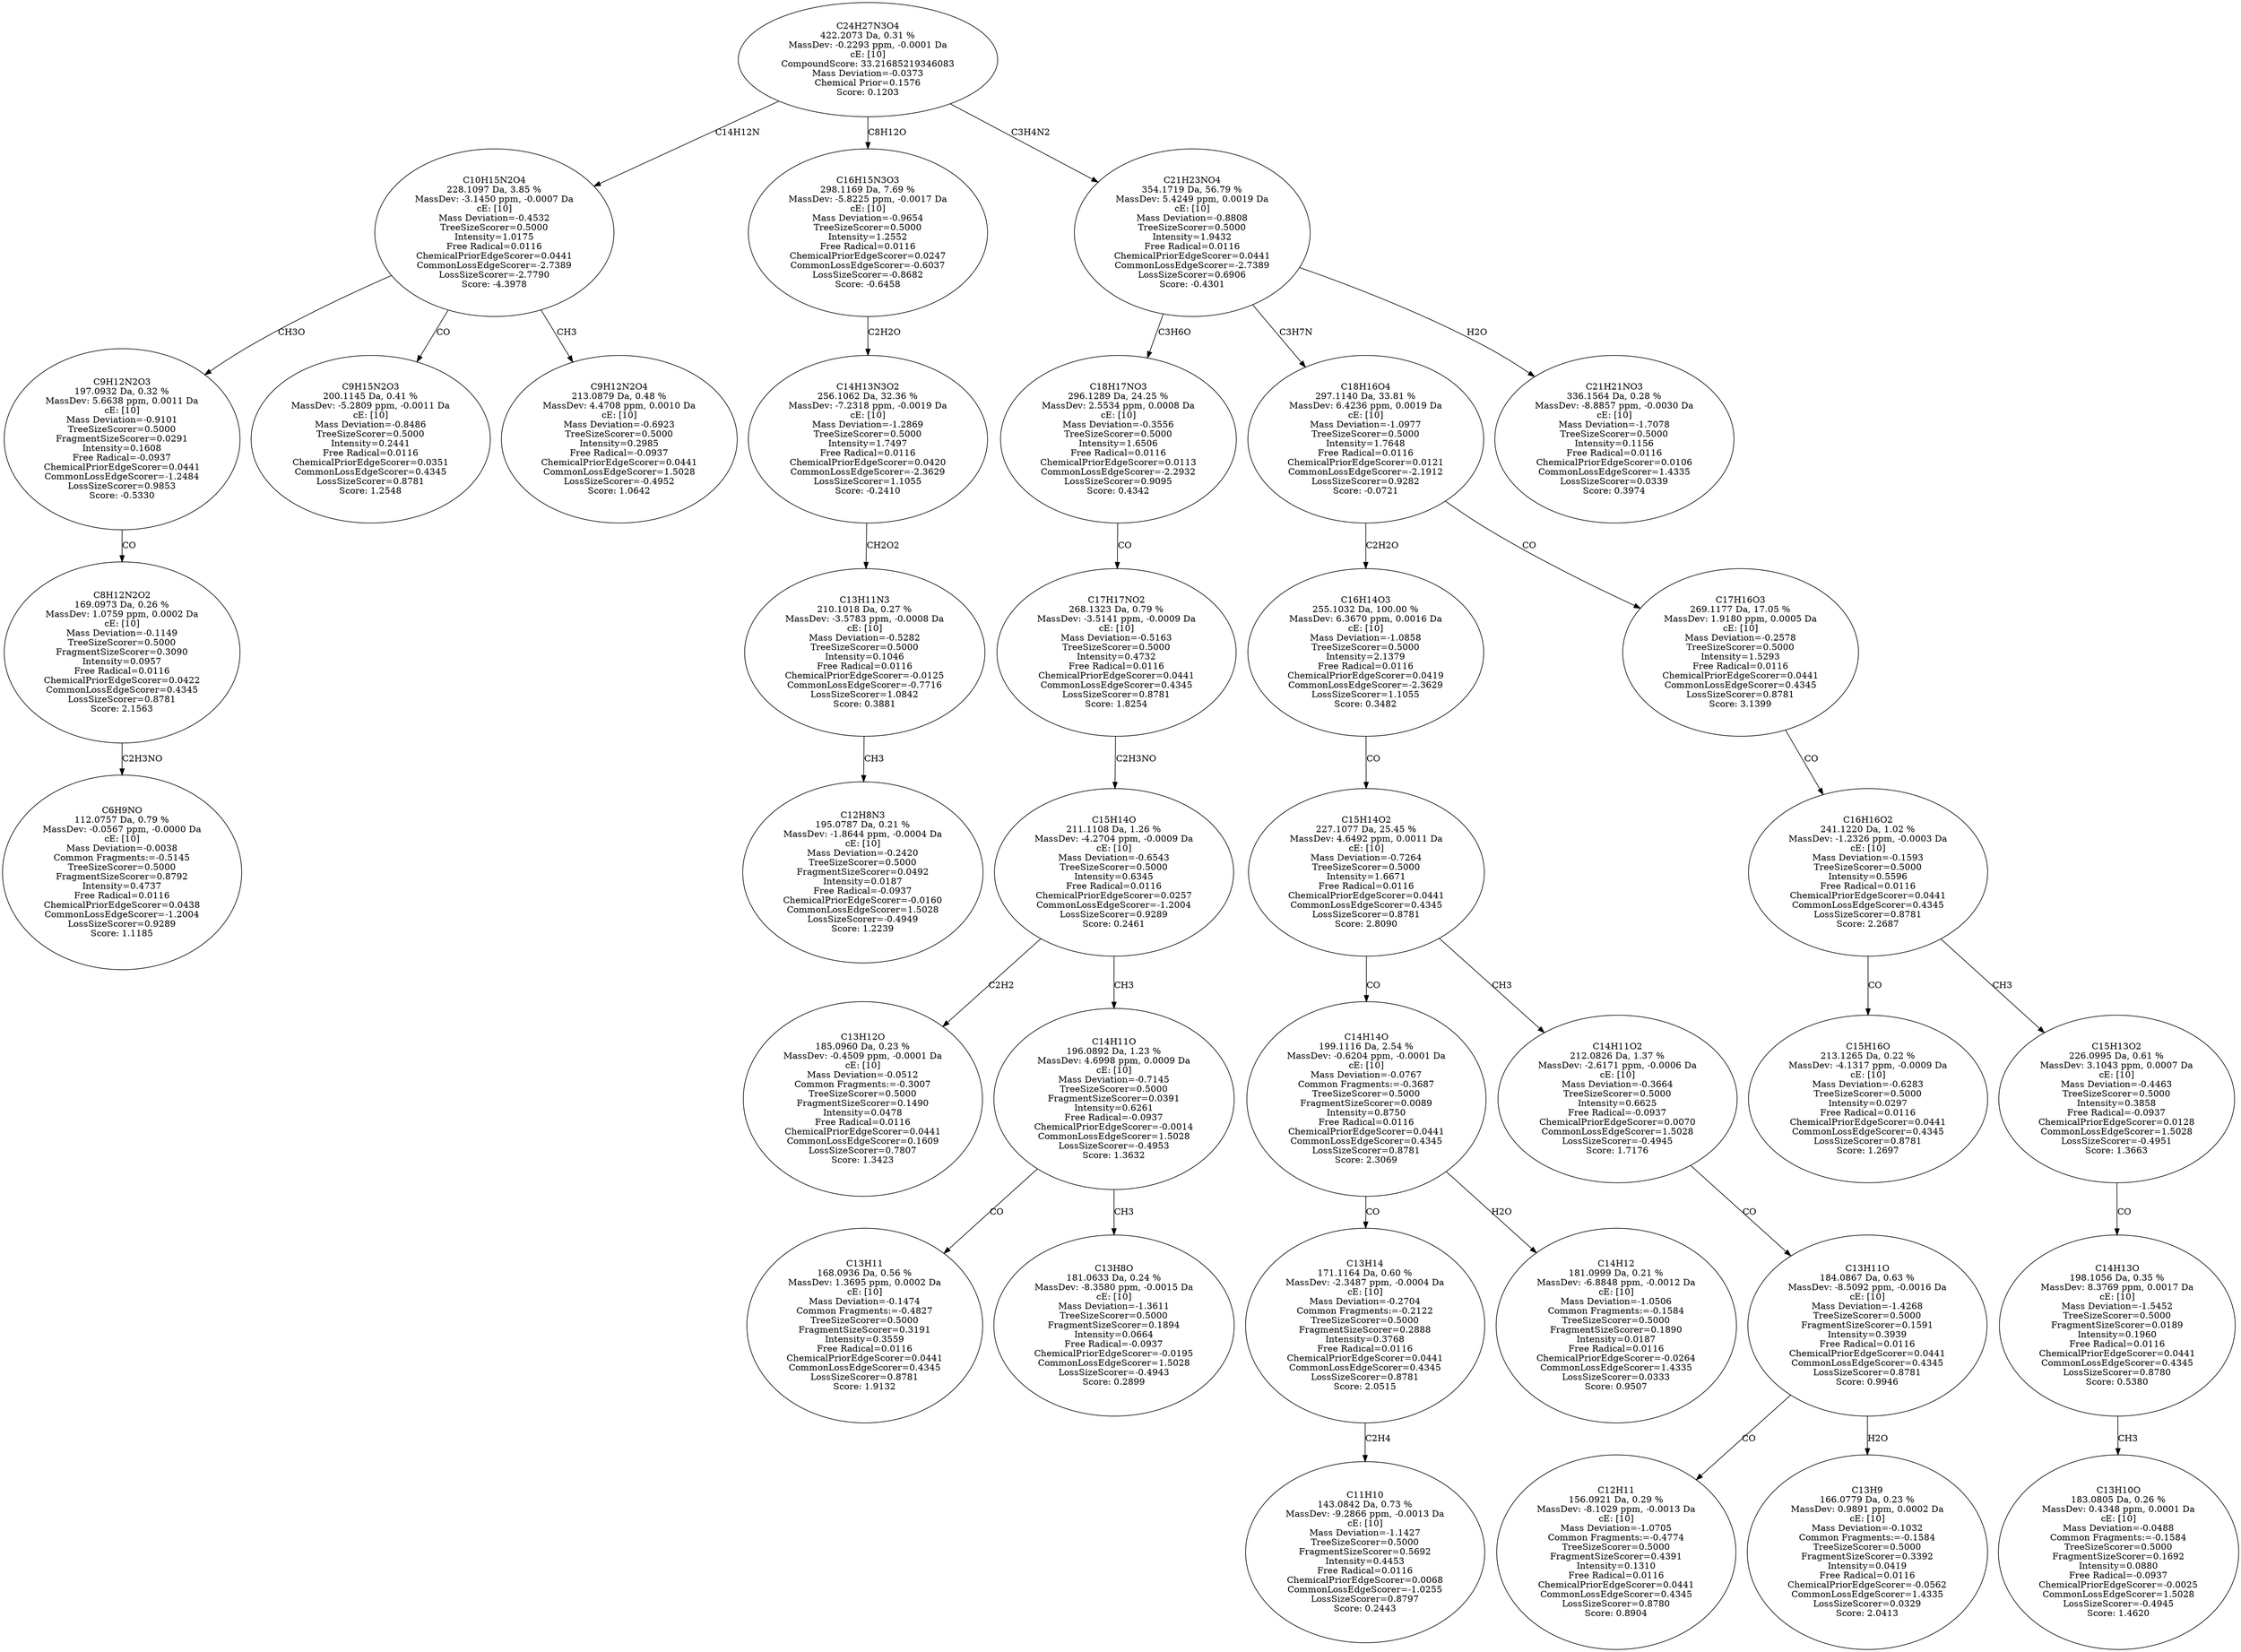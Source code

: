 strict digraph {
v1 [label="C6H9NO\n112.0757 Da, 0.79 %\nMassDev: -0.0567 ppm, -0.0000 Da\ncE: [10]\nMass Deviation=-0.0038\nCommon Fragments:=-0.5145\nTreeSizeScorer=0.5000\nFragmentSizeScorer=0.8792\nIntensity=0.4737\nFree Radical=0.0116\nChemicalPriorEdgeScorer=0.0438\nCommonLossEdgeScorer=-1.2004\nLossSizeScorer=0.9289\nScore: 1.1185"];
v2 [label="C8H12N2O2\n169.0973 Da, 0.26 %\nMassDev: 1.0759 ppm, 0.0002 Da\ncE: [10]\nMass Deviation=-0.1149\nTreeSizeScorer=0.5000\nFragmentSizeScorer=0.3090\nIntensity=0.0957\nFree Radical=0.0116\nChemicalPriorEdgeScorer=0.0422\nCommonLossEdgeScorer=0.4345\nLossSizeScorer=0.8781\nScore: 2.1563"];
v3 [label="C9H12N2O3\n197.0932 Da, 0.32 %\nMassDev: 5.6638 ppm, 0.0011 Da\ncE: [10]\nMass Deviation=-0.9101\nTreeSizeScorer=0.5000\nFragmentSizeScorer=0.0291\nIntensity=0.1608\nFree Radical=-0.0937\nChemicalPriorEdgeScorer=0.0441\nCommonLossEdgeScorer=-1.2484\nLossSizeScorer=0.9853\nScore: -0.5330"];
v4 [label="C9H15N2O3\n200.1145 Da, 0.41 %\nMassDev: -5.2809 ppm, -0.0011 Da\ncE: [10]\nMass Deviation=-0.8486\nTreeSizeScorer=0.5000\nIntensity=0.2441\nFree Radical=0.0116\nChemicalPriorEdgeScorer=0.0351\nCommonLossEdgeScorer=0.4345\nLossSizeScorer=0.8781\nScore: 1.2548"];
v5 [label="C9H12N2O4\n213.0879 Da, 0.48 %\nMassDev: 4.4708 ppm, 0.0010 Da\ncE: [10]\nMass Deviation=-0.6923\nTreeSizeScorer=0.5000\nIntensity=0.2985\nFree Radical=-0.0937\nChemicalPriorEdgeScorer=0.0441\nCommonLossEdgeScorer=1.5028\nLossSizeScorer=-0.4952\nScore: 1.0642"];
v6 [label="C10H15N2O4\n228.1097 Da, 3.85 %\nMassDev: -3.1450 ppm, -0.0007 Da\ncE: [10]\nMass Deviation=-0.4532\nTreeSizeScorer=0.5000\nIntensity=1.0175\nFree Radical=0.0116\nChemicalPriorEdgeScorer=0.0441\nCommonLossEdgeScorer=-2.7389\nLossSizeScorer=-2.7790\nScore: -4.3978"];
v7 [label="C12H8N3\n195.0787 Da, 0.21 %\nMassDev: -1.8644 ppm, -0.0004 Da\ncE: [10]\nMass Deviation=-0.2420\nTreeSizeScorer=0.5000\nFragmentSizeScorer=0.0492\nIntensity=0.0187\nFree Radical=-0.0937\nChemicalPriorEdgeScorer=-0.0160\nCommonLossEdgeScorer=1.5028\nLossSizeScorer=-0.4949\nScore: 1.2239"];
v8 [label="C13H11N3\n210.1018 Da, 0.27 %\nMassDev: -3.5783 ppm, -0.0008 Da\ncE: [10]\nMass Deviation=-0.5282\nTreeSizeScorer=0.5000\nIntensity=0.1046\nFree Radical=0.0116\nChemicalPriorEdgeScorer=-0.0125\nCommonLossEdgeScorer=-0.7716\nLossSizeScorer=1.0842\nScore: 0.3881"];
v9 [label="C14H13N3O2\n256.1062 Da, 32.36 %\nMassDev: -7.2318 ppm, -0.0019 Da\ncE: [10]\nMass Deviation=-1.2869\nTreeSizeScorer=0.5000\nIntensity=1.7497\nFree Radical=0.0116\nChemicalPriorEdgeScorer=0.0420\nCommonLossEdgeScorer=-2.3629\nLossSizeScorer=1.1055\nScore: -0.2410"];
v10 [label="C16H15N3O3\n298.1169 Da, 7.69 %\nMassDev: -5.8225 ppm, -0.0017 Da\ncE: [10]\nMass Deviation=-0.9654\nTreeSizeScorer=0.5000\nIntensity=1.2552\nFree Radical=0.0116\nChemicalPriorEdgeScorer=0.0247\nCommonLossEdgeScorer=-0.6037\nLossSizeScorer=-0.8682\nScore: -0.6458"];
v11 [label="C13H12O\n185.0960 Da, 0.23 %\nMassDev: -0.4509 ppm, -0.0001 Da\ncE: [10]\nMass Deviation=-0.0512\nCommon Fragments:=-0.3007\nTreeSizeScorer=0.5000\nFragmentSizeScorer=0.1490\nIntensity=0.0478\nFree Radical=0.0116\nChemicalPriorEdgeScorer=0.0441\nCommonLossEdgeScorer=0.1609\nLossSizeScorer=0.7807\nScore: 1.3423"];
v12 [label="C13H11\n168.0936 Da, 0.56 %\nMassDev: 1.3695 ppm, 0.0002 Da\ncE: [10]\nMass Deviation=-0.1474\nCommon Fragments:=-0.4827\nTreeSizeScorer=0.5000\nFragmentSizeScorer=0.3191\nIntensity=0.3559\nFree Radical=0.0116\nChemicalPriorEdgeScorer=0.0441\nCommonLossEdgeScorer=0.4345\nLossSizeScorer=0.8781\nScore: 1.9132"];
v13 [label="C13H8O\n181.0633 Da, 0.24 %\nMassDev: -8.3580 ppm, -0.0015 Da\ncE: [10]\nMass Deviation=-1.3611\nTreeSizeScorer=0.5000\nFragmentSizeScorer=0.1894\nIntensity=0.0664\nFree Radical=-0.0937\nChemicalPriorEdgeScorer=-0.0195\nCommonLossEdgeScorer=1.5028\nLossSizeScorer=-0.4943\nScore: 0.2899"];
v14 [label="C14H11O\n196.0892 Da, 1.23 %\nMassDev: 4.6998 ppm, 0.0009 Da\ncE: [10]\nMass Deviation=-0.7145\nTreeSizeScorer=0.5000\nFragmentSizeScorer=0.0391\nIntensity=0.6261\nFree Radical=-0.0937\nChemicalPriorEdgeScorer=-0.0014\nCommonLossEdgeScorer=1.5028\nLossSizeScorer=-0.4953\nScore: 1.3632"];
v15 [label="C15H14O\n211.1108 Da, 1.26 %\nMassDev: -4.2704 ppm, -0.0009 Da\ncE: [10]\nMass Deviation=-0.6543\nTreeSizeScorer=0.5000\nIntensity=0.6345\nFree Radical=0.0116\nChemicalPriorEdgeScorer=0.0257\nCommonLossEdgeScorer=-1.2004\nLossSizeScorer=0.9289\nScore: 0.2461"];
v16 [label="C17H17NO2\n268.1323 Da, 0.79 %\nMassDev: -3.5141 ppm, -0.0009 Da\ncE: [10]\nMass Deviation=-0.5163\nTreeSizeScorer=0.5000\nIntensity=0.4732\nFree Radical=0.0116\nChemicalPriorEdgeScorer=0.0441\nCommonLossEdgeScorer=0.4345\nLossSizeScorer=0.8781\nScore: 1.8254"];
v17 [label="C18H17NO3\n296.1289 Da, 24.25 %\nMassDev: 2.5534 ppm, 0.0008 Da\ncE: [10]\nMass Deviation=-0.3556\nTreeSizeScorer=0.5000\nIntensity=1.6506\nFree Radical=0.0116\nChemicalPriorEdgeScorer=0.0113\nCommonLossEdgeScorer=-2.2932\nLossSizeScorer=0.9095\nScore: 0.4342"];
v18 [label="C11H10\n143.0842 Da, 0.73 %\nMassDev: -9.2866 ppm, -0.0013 Da\ncE: [10]\nMass Deviation=-1.1427\nTreeSizeScorer=0.5000\nFragmentSizeScorer=0.5692\nIntensity=0.4453\nFree Radical=0.0116\nChemicalPriorEdgeScorer=0.0068\nCommonLossEdgeScorer=-1.0255\nLossSizeScorer=0.8797\nScore: 0.2443"];
v19 [label="C13H14\n171.1164 Da, 0.60 %\nMassDev: -2.3487 ppm, -0.0004 Da\ncE: [10]\nMass Deviation=-0.2704\nCommon Fragments:=-0.2122\nTreeSizeScorer=0.5000\nFragmentSizeScorer=0.2888\nIntensity=0.3768\nFree Radical=0.0116\nChemicalPriorEdgeScorer=0.0441\nCommonLossEdgeScorer=0.4345\nLossSizeScorer=0.8781\nScore: 2.0515"];
v20 [label="C14H12\n181.0999 Da, 0.21 %\nMassDev: -6.8848 ppm, -0.0012 Da\ncE: [10]\nMass Deviation=-1.0506\nCommon Fragments:=-0.1584\nTreeSizeScorer=0.5000\nFragmentSizeScorer=0.1890\nIntensity=0.0187\nFree Radical=0.0116\nChemicalPriorEdgeScorer=-0.0264\nCommonLossEdgeScorer=1.4335\nLossSizeScorer=0.0333\nScore: 0.9507"];
v21 [label="C14H14O\n199.1116 Da, 2.54 %\nMassDev: -0.6204 ppm, -0.0001 Da\ncE: [10]\nMass Deviation=-0.0767\nCommon Fragments:=-0.3687\nTreeSizeScorer=0.5000\nFragmentSizeScorer=0.0089\nIntensity=0.8750\nFree Radical=0.0116\nChemicalPriorEdgeScorer=0.0441\nCommonLossEdgeScorer=0.4345\nLossSizeScorer=0.8781\nScore: 2.3069"];
v22 [label="C12H11\n156.0921 Da, 0.29 %\nMassDev: -8.1029 ppm, -0.0013 Da\ncE: [10]\nMass Deviation=-1.0705\nCommon Fragments:=-0.4774\nTreeSizeScorer=0.5000\nFragmentSizeScorer=0.4391\nIntensity=0.1310\nFree Radical=0.0116\nChemicalPriorEdgeScorer=0.0441\nCommonLossEdgeScorer=0.4345\nLossSizeScorer=0.8780\nScore: 0.8904"];
v23 [label="C13H9\n166.0779 Da, 0.23 %\nMassDev: 0.9891 ppm, 0.0002 Da\ncE: [10]\nMass Deviation=-0.1032\nCommon Fragments:=-0.1584\nTreeSizeScorer=0.5000\nFragmentSizeScorer=0.3392\nIntensity=0.0419\nFree Radical=0.0116\nChemicalPriorEdgeScorer=-0.0562\nCommonLossEdgeScorer=1.4335\nLossSizeScorer=0.0329\nScore: 2.0413"];
v24 [label="C13H11O\n184.0867 Da, 0.63 %\nMassDev: -8.5092 ppm, -0.0016 Da\ncE: [10]\nMass Deviation=-1.4268\nTreeSizeScorer=0.5000\nFragmentSizeScorer=0.1591\nIntensity=0.3939\nFree Radical=0.0116\nChemicalPriorEdgeScorer=0.0441\nCommonLossEdgeScorer=0.4345\nLossSizeScorer=0.8781\nScore: 0.9946"];
v25 [label="C14H11O2\n212.0826 Da, 1.37 %\nMassDev: -2.6171 ppm, -0.0006 Da\ncE: [10]\nMass Deviation=-0.3664\nTreeSizeScorer=0.5000\nIntensity=0.6625\nFree Radical=-0.0937\nChemicalPriorEdgeScorer=0.0070\nCommonLossEdgeScorer=1.5028\nLossSizeScorer=-0.4945\nScore: 1.7176"];
v26 [label="C15H14O2\n227.1077 Da, 25.45 %\nMassDev: 4.6492 ppm, 0.0011 Da\ncE: [10]\nMass Deviation=-0.7264\nTreeSizeScorer=0.5000\nIntensity=1.6671\nFree Radical=0.0116\nChemicalPriorEdgeScorer=0.0441\nCommonLossEdgeScorer=0.4345\nLossSizeScorer=0.8781\nScore: 2.8090"];
v27 [label="C16H14O3\n255.1032 Da, 100.00 %\nMassDev: 6.3670 ppm, 0.0016 Da\ncE: [10]\nMass Deviation=-1.0858\nTreeSizeScorer=0.5000\nIntensity=2.1379\nFree Radical=0.0116\nChemicalPriorEdgeScorer=0.0419\nCommonLossEdgeScorer=-2.3629\nLossSizeScorer=1.1055\nScore: 0.3482"];
v28 [label="C15H16O\n213.1265 Da, 0.22 %\nMassDev: -4.1317 ppm, -0.0009 Da\ncE: [10]\nMass Deviation=-0.6283\nTreeSizeScorer=0.5000\nIntensity=0.0297\nFree Radical=0.0116\nChemicalPriorEdgeScorer=0.0441\nCommonLossEdgeScorer=0.4345\nLossSizeScorer=0.8781\nScore: 1.2697"];
v29 [label="C13H10O\n183.0805 Da, 0.26 %\nMassDev: 0.4348 ppm, 0.0001 Da\ncE: [10]\nMass Deviation=-0.0488\nCommon Fragments:=-0.1584\nTreeSizeScorer=0.5000\nFragmentSizeScorer=0.1692\nIntensity=0.0880\nFree Radical=-0.0937\nChemicalPriorEdgeScorer=-0.0025\nCommonLossEdgeScorer=1.5028\nLossSizeScorer=-0.4945\nScore: 1.4620"];
v30 [label="C14H13O\n198.1056 Da, 0.35 %\nMassDev: 8.3769 ppm, 0.0017 Da\ncE: [10]\nMass Deviation=-1.5452\nTreeSizeScorer=0.5000\nFragmentSizeScorer=0.0189\nIntensity=0.1960\nFree Radical=0.0116\nChemicalPriorEdgeScorer=0.0441\nCommonLossEdgeScorer=0.4345\nLossSizeScorer=0.8780\nScore: 0.5380"];
v31 [label="C15H13O2\n226.0995 Da, 0.61 %\nMassDev: 3.1043 ppm, 0.0007 Da\ncE: [10]\nMass Deviation=-0.4463\nTreeSizeScorer=0.5000\nIntensity=0.3858\nFree Radical=-0.0937\nChemicalPriorEdgeScorer=0.0128\nCommonLossEdgeScorer=1.5028\nLossSizeScorer=-0.4951\nScore: 1.3663"];
v32 [label="C16H16O2\n241.1220 Da, 1.02 %\nMassDev: -1.2326 ppm, -0.0003 Da\ncE: [10]\nMass Deviation=-0.1593\nTreeSizeScorer=0.5000\nIntensity=0.5596\nFree Radical=0.0116\nChemicalPriorEdgeScorer=0.0441\nCommonLossEdgeScorer=0.4345\nLossSizeScorer=0.8781\nScore: 2.2687"];
v33 [label="C17H16O3\n269.1177 Da, 17.05 %\nMassDev: 1.9180 ppm, 0.0005 Da\ncE: [10]\nMass Deviation=-0.2578\nTreeSizeScorer=0.5000\nIntensity=1.5293\nFree Radical=0.0116\nChemicalPriorEdgeScorer=0.0441\nCommonLossEdgeScorer=0.4345\nLossSizeScorer=0.8781\nScore: 3.1399"];
v34 [label="C18H16O4\n297.1140 Da, 33.81 %\nMassDev: 6.4236 ppm, 0.0019 Da\ncE: [10]\nMass Deviation=-1.0977\nTreeSizeScorer=0.5000\nIntensity=1.7648\nFree Radical=0.0116\nChemicalPriorEdgeScorer=0.0121\nCommonLossEdgeScorer=-2.1912\nLossSizeScorer=0.9282\nScore: -0.0721"];
v35 [label="C21H21NO3\n336.1564 Da, 0.28 %\nMassDev: -8.8857 ppm, -0.0030 Da\ncE: [10]\nMass Deviation=-1.7078\nTreeSizeScorer=0.5000\nIntensity=0.1156\nFree Radical=0.0116\nChemicalPriorEdgeScorer=0.0106\nCommonLossEdgeScorer=1.4335\nLossSizeScorer=0.0339\nScore: 0.3974"];
v36 [label="C21H23NO4\n354.1719 Da, 56.79 %\nMassDev: 5.4249 ppm, 0.0019 Da\ncE: [10]\nMass Deviation=-0.8808\nTreeSizeScorer=0.5000\nIntensity=1.9432\nFree Radical=0.0116\nChemicalPriorEdgeScorer=0.0441\nCommonLossEdgeScorer=-2.7389\nLossSizeScorer=0.6906\nScore: -0.4301"];
v37 [label="C24H27N3O4\n422.2073 Da, 0.31 %\nMassDev: -0.2293 ppm, -0.0001 Da\ncE: [10]\nCompoundScore: 33.21685219346083\nMass Deviation=-0.0373\nChemical Prior=0.1576\nScore: 0.1203"];
v2 -> v1 [label="C2H3NO"];
v3 -> v2 [label="CO"];
v6 -> v3 [label="CH3O"];
v6 -> v4 [label="CO"];
v6 -> v5 [label="CH3"];
v37 -> v6 [label="C14H12N"];
v8 -> v7 [label="CH3"];
v9 -> v8 [label="CH2O2"];
v10 -> v9 [label="C2H2O"];
v37 -> v10 [label="C8H12O"];
v15 -> v11 [label="C2H2"];
v14 -> v12 [label="CO"];
v14 -> v13 [label="CH3"];
v15 -> v14 [label="CH3"];
v16 -> v15 [label="C2H3NO"];
v17 -> v16 [label="CO"];
v36 -> v17 [label="C3H6O"];
v19 -> v18 [label="C2H4"];
v21 -> v19 [label="CO"];
v21 -> v20 [label="H2O"];
v26 -> v21 [label="CO"];
v24 -> v22 [label="CO"];
v24 -> v23 [label="H2O"];
v25 -> v24 [label="CO"];
v26 -> v25 [label="CH3"];
v27 -> v26 [label="CO"];
v34 -> v27 [label="C2H2O"];
v32 -> v28 [label="CO"];
v30 -> v29 [label="CH3"];
v31 -> v30 [label="CO"];
v32 -> v31 [label="CH3"];
v33 -> v32 [label="CO"];
v34 -> v33 [label="CO"];
v36 -> v34 [label="C3H7N"];
v36 -> v35 [label="H2O"];
v37 -> v36 [label="C3H4N2"];
}